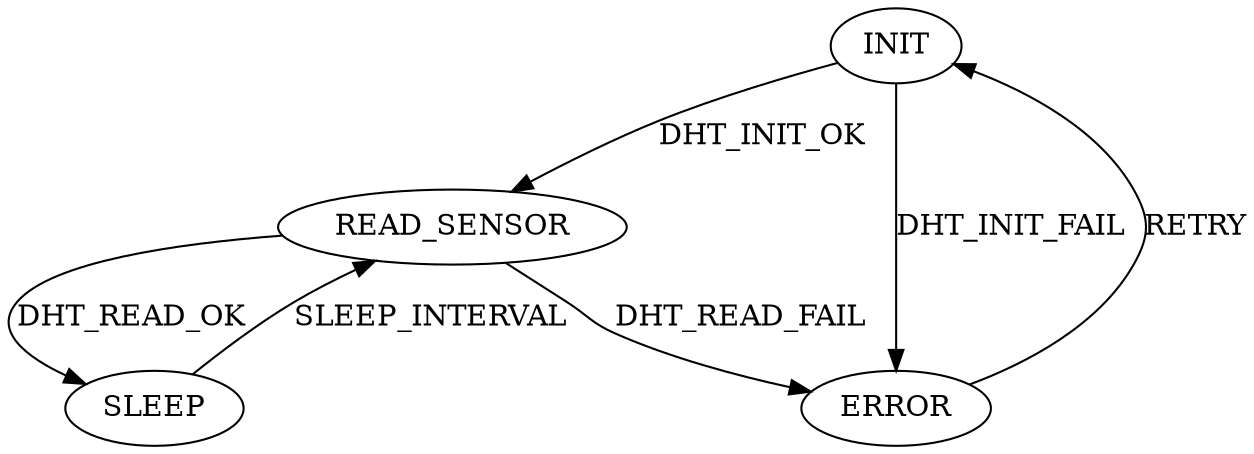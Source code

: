 // FSM
digraph {
	INIT [label=INIT]
	INIT -> READ_SENSOR [label=DHT_INIT_OK]
	INIT -> ERROR [label=DHT_INIT_FAIL]
	READ_SENSOR [label=READ_SENSOR]
	READ_SENSOR -> SLEEP [label=DHT_READ_OK]
	READ_SENSOR -> ERROR [label=DHT_READ_FAIL]
	SLEEP [label=SLEEP]
	SLEEP -> READ_SENSOR [label=SLEEP_INTERVAL]
	ERROR [label=ERROR]
	ERROR -> INIT [label=RETRY]
}
